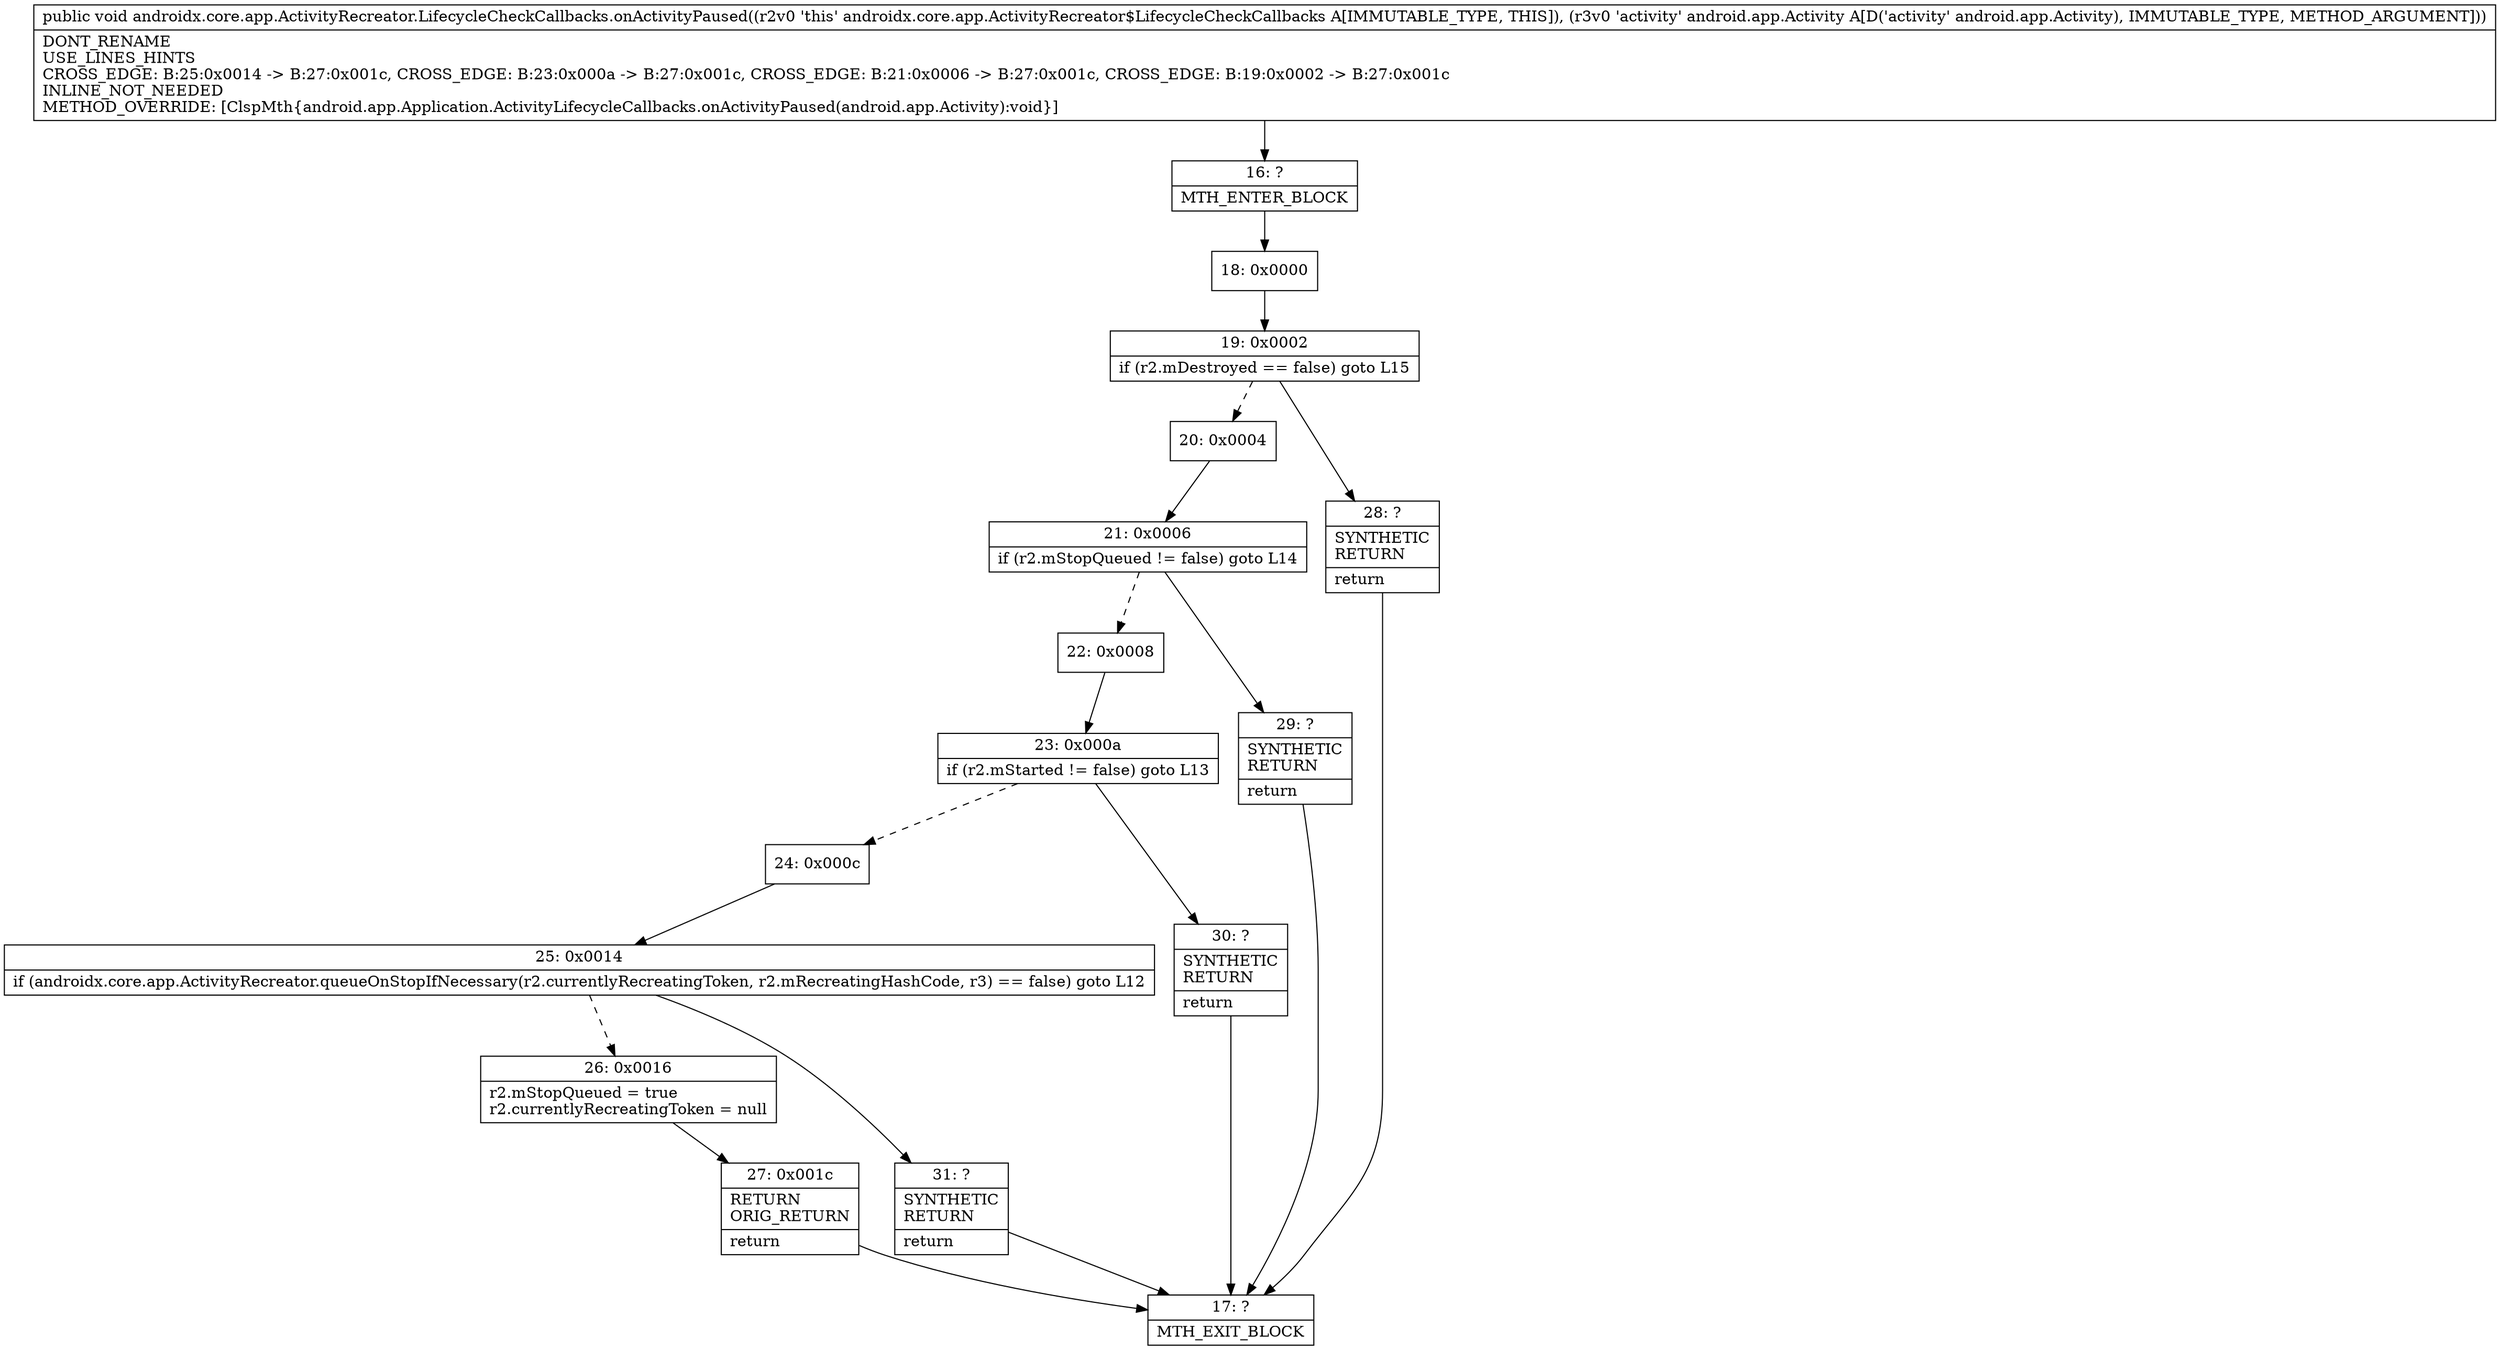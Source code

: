 digraph "CFG forandroidx.core.app.ActivityRecreator.LifecycleCheckCallbacks.onActivityPaused(Landroid\/app\/Activity;)V" {
Node_16 [shape=record,label="{16\:\ ?|MTH_ENTER_BLOCK\l}"];
Node_18 [shape=record,label="{18\:\ 0x0000}"];
Node_19 [shape=record,label="{19\:\ 0x0002|if (r2.mDestroyed == false) goto L15\l}"];
Node_20 [shape=record,label="{20\:\ 0x0004}"];
Node_21 [shape=record,label="{21\:\ 0x0006|if (r2.mStopQueued != false) goto L14\l}"];
Node_22 [shape=record,label="{22\:\ 0x0008}"];
Node_23 [shape=record,label="{23\:\ 0x000a|if (r2.mStarted != false) goto L13\l}"];
Node_24 [shape=record,label="{24\:\ 0x000c}"];
Node_25 [shape=record,label="{25\:\ 0x0014|if (androidx.core.app.ActivityRecreator.queueOnStopIfNecessary(r2.currentlyRecreatingToken, r2.mRecreatingHashCode, r3) == false) goto L12\l}"];
Node_26 [shape=record,label="{26\:\ 0x0016|r2.mStopQueued = true\lr2.currentlyRecreatingToken = null\l}"];
Node_27 [shape=record,label="{27\:\ 0x001c|RETURN\lORIG_RETURN\l|return\l}"];
Node_17 [shape=record,label="{17\:\ ?|MTH_EXIT_BLOCK\l}"];
Node_31 [shape=record,label="{31\:\ ?|SYNTHETIC\lRETURN\l|return\l}"];
Node_30 [shape=record,label="{30\:\ ?|SYNTHETIC\lRETURN\l|return\l}"];
Node_29 [shape=record,label="{29\:\ ?|SYNTHETIC\lRETURN\l|return\l}"];
Node_28 [shape=record,label="{28\:\ ?|SYNTHETIC\lRETURN\l|return\l}"];
MethodNode[shape=record,label="{public void androidx.core.app.ActivityRecreator.LifecycleCheckCallbacks.onActivityPaused((r2v0 'this' androidx.core.app.ActivityRecreator$LifecycleCheckCallbacks A[IMMUTABLE_TYPE, THIS]), (r3v0 'activity' android.app.Activity A[D('activity' android.app.Activity), IMMUTABLE_TYPE, METHOD_ARGUMENT]))  | DONT_RENAME\lUSE_LINES_HINTS\lCROSS_EDGE: B:25:0x0014 \-\> B:27:0x001c, CROSS_EDGE: B:23:0x000a \-\> B:27:0x001c, CROSS_EDGE: B:21:0x0006 \-\> B:27:0x001c, CROSS_EDGE: B:19:0x0002 \-\> B:27:0x001c\lINLINE_NOT_NEEDED\lMETHOD_OVERRIDE: [ClspMth\{android.app.Application.ActivityLifecycleCallbacks.onActivityPaused(android.app.Activity):void\}]\l}"];
MethodNode -> Node_16;Node_16 -> Node_18;
Node_18 -> Node_19;
Node_19 -> Node_20[style=dashed];
Node_19 -> Node_28;
Node_20 -> Node_21;
Node_21 -> Node_22[style=dashed];
Node_21 -> Node_29;
Node_22 -> Node_23;
Node_23 -> Node_24[style=dashed];
Node_23 -> Node_30;
Node_24 -> Node_25;
Node_25 -> Node_26[style=dashed];
Node_25 -> Node_31;
Node_26 -> Node_27;
Node_27 -> Node_17;
Node_31 -> Node_17;
Node_30 -> Node_17;
Node_29 -> Node_17;
Node_28 -> Node_17;
}

